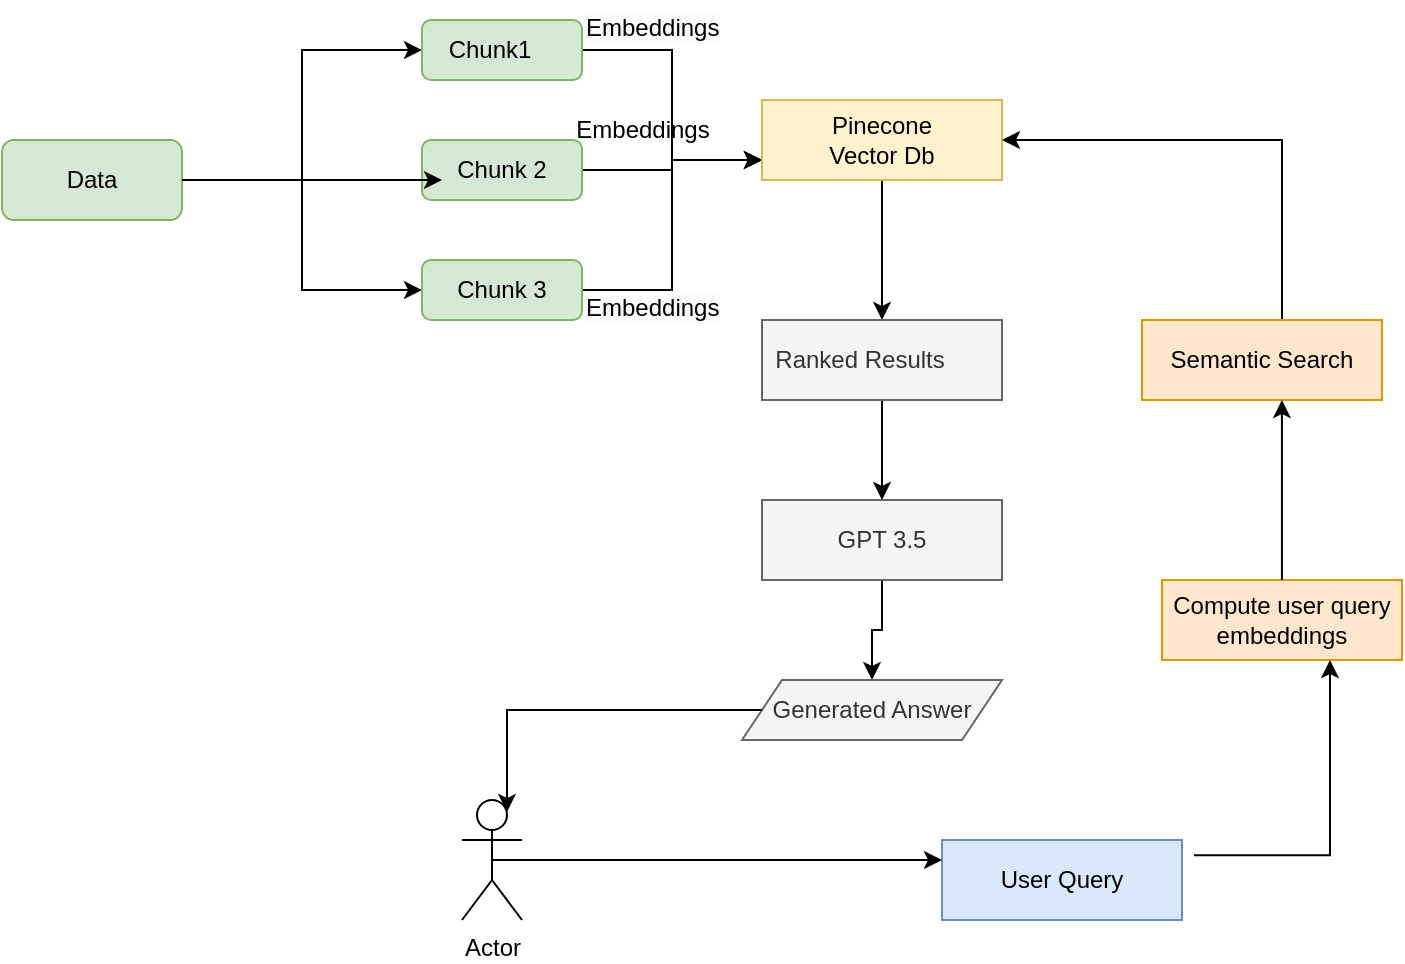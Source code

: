 <mxfile version="22.1.5" type="device">
  <diagram name="Page-1" id="hk7d32l5PmgcuQNbBxK9">
    <mxGraphModel dx="1050" dy="534" grid="1" gridSize="10" guides="1" tooltips="1" connect="1" arrows="1" fold="1" page="1" pageScale="1" pageWidth="850" pageHeight="1100" math="0" shadow="0">
      <root>
        <mxCell id="0" />
        <mxCell id="1" parent="0" />
        <mxCell id="U55zODKKsQIm6s94rYA2-24" style="edgeStyle=orthogonalEdgeStyle;rounded=0;orthogonalLoop=1;jettySize=auto;html=1;entryX=0;entryY=0.5;entryDx=0;entryDy=0;" edge="1" parent="1" source="U55zODKKsQIm6s94rYA2-1" target="U55zODKKsQIm6s94rYA2-2">
          <mxGeometry relative="1" as="geometry" />
        </mxCell>
        <mxCell id="U55zODKKsQIm6s94rYA2-25" style="edgeStyle=orthogonalEdgeStyle;rounded=0;orthogonalLoop=1;jettySize=auto;html=1;entryX=0;entryY=0.5;entryDx=0;entryDy=0;" edge="1" parent="1" source="U55zODKKsQIm6s94rYA2-1" target="U55zODKKsQIm6s94rYA2-4">
          <mxGeometry relative="1" as="geometry" />
        </mxCell>
        <mxCell id="U55zODKKsQIm6s94rYA2-1" value="Data" style="rounded=1;whiteSpace=wrap;html=1;fillColor=#d5e8d4;strokeColor=#82b366;" vertex="1" parent="1">
          <mxGeometry x="40" y="110" width="90" height="40" as="geometry" />
        </mxCell>
        <mxCell id="U55zODKKsQIm6s94rYA2-29" style="edgeStyle=orthogonalEdgeStyle;rounded=0;orthogonalLoop=1;jettySize=auto;html=1;entryX=0;entryY=0.75;entryDx=0;entryDy=0;" edge="1" parent="1" source="U55zODKKsQIm6s94rYA2-2" target="U55zODKKsQIm6s94rYA2-5">
          <mxGeometry relative="1" as="geometry" />
        </mxCell>
        <mxCell id="U55zODKKsQIm6s94rYA2-2" value="Chunk1&amp;nbsp;&lt;span style=&quot;white-space: pre;&quot;&gt;&#x9;&lt;/span&gt;" style="rounded=1;whiteSpace=wrap;html=1;fillColor=#d5e8d4;strokeColor=#82b366;" vertex="1" parent="1">
          <mxGeometry x="250" y="50" width="80" height="30" as="geometry" />
        </mxCell>
        <mxCell id="U55zODKKsQIm6s94rYA2-27" style="edgeStyle=orthogonalEdgeStyle;rounded=0;orthogonalLoop=1;jettySize=auto;html=1;entryX=0;entryY=0.75;entryDx=0;entryDy=0;" edge="1" parent="1" source="U55zODKKsQIm6s94rYA2-3" target="U55zODKKsQIm6s94rYA2-5">
          <mxGeometry relative="1" as="geometry" />
        </mxCell>
        <mxCell id="U55zODKKsQIm6s94rYA2-3" value="Chunk 2" style="rounded=1;whiteSpace=wrap;html=1;fillColor=#d5e8d4;strokeColor=#82b366;" vertex="1" parent="1">
          <mxGeometry x="250" y="110" width="80" height="30" as="geometry" />
        </mxCell>
        <mxCell id="U55zODKKsQIm6s94rYA2-28" style="edgeStyle=orthogonalEdgeStyle;rounded=0;orthogonalLoop=1;jettySize=auto;html=1;entryX=0;entryY=0.75;entryDx=0;entryDy=0;" edge="1" parent="1" source="U55zODKKsQIm6s94rYA2-4" target="U55zODKKsQIm6s94rYA2-5">
          <mxGeometry relative="1" as="geometry" />
        </mxCell>
        <mxCell id="U55zODKKsQIm6s94rYA2-4" value="Chunk 3" style="rounded=1;whiteSpace=wrap;html=1;fillColor=#d5e8d4;strokeColor=#82b366;" vertex="1" parent="1">
          <mxGeometry x="250" y="170" width="80" height="30" as="geometry" />
        </mxCell>
        <mxCell id="U55zODKKsQIm6s94rYA2-19" style="edgeStyle=orthogonalEdgeStyle;rounded=0;orthogonalLoop=1;jettySize=auto;html=1;entryX=0.5;entryY=0;entryDx=0;entryDy=0;" edge="1" parent="1" source="U55zODKKsQIm6s94rYA2-5" target="U55zODKKsQIm6s94rYA2-6">
          <mxGeometry relative="1" as="geometry" />
        </mxCell>
        <mxCell id="U55zODKKsQIm6s94rYA2-5" value="Pinecone&lt;br&gt;Vector Db" style="rounded=0;whiteSpace=wrap;html=1;fillColor=#fff2cc;strokeColor=#d6b656;" vertex="1" parent="1">
          <mxGeometry x="420" y="90" width="120" height="40" as="geometry" />
        </mxCell>
        <mxCell id="U55zODKKsQIm6s94rYA2-20" style="edgeStyle=orthogonalEdgeStyle;rounded=0;orthogonalLoop=1;jettySize=auto;html=1;entryX=0.5;entryY=0;entryDx=0;entryDy=0;" edge="1" parent="1" source="U55zODKKsQIm6s94rYA2-6" target="U55zODKKsQIm6s94rYA2-7">
          <mxGeometry relative="1" as="geometry" />
        </mxCell>
        <mxCell id="U55zODKKsQIm6s94rYA2-6" value="Ranked Results&lt;span style=&quot;white-space: pre;&quot;&gt;&#x9;&lt;/span&gt;" style="rounded=0;whiteSpace=wrap;html=1;fillColor=#f5f5f5;fontColor=#333333;strokeColor=#666666;" vertex="1" parent="1">
          <mxGeometry x="420" y="200" width="120" height="40" as="geometry" />
        </mxCell>
        <mxCell id="U55zODKKsQIm6s94rYA2-21" style="edgeStyle=orthogonalEdgeStyle;rounded=0;orthogonalLoop=1;jettySize=auto;html=1;" edge="1" parent="1" source="U55zODKKsQIm6s94rYA2-7" target="U55zODKKsQIm6s94rYA2-8">
          <mxGeometry relative="1" as="geometry" />
        </mxCell>
        <mxCell id="U55zODKKsQIm6s94rYA2-7" value="GPT 3.5" style="rounded=0;whiteSpace=wrap;html=1;fillColor=#f5f5f5;fontColor=#333333;strokeColor=#666666;" vertex="1" parent="1">
          <mxGeometry x="420" y="290" width="120" height="40" as="geometry" />
        </mxCell>
        <mxCell id="U55zODKKsQIm6s94rYA2-8" value="Generated Answer" style="shape=parallelogram;perimeter=parallelogramPerimeter;whiteSpace=wrap;html=1;fixedSize=1;fillColor=#f5f5f5;fontColor=#333333;strokeColor=#666666;" vertex="1" parent="1">
          <mxGeometry x="410" y="380" width="130" height="30" as="geometry" />
        </mxCell>
        <mxCell id="U55zODKKsQIm6s94rYA2-18" style="edgeStyle=orthogonalEdgeStyle;rounded=0;orthogonalLoop=1;jettySize=auto;html=1;entryX=1;entryY=0.5;entryDx=0;entryDy=0;" edge="1" parent="1" source="U55zODKKsQIm6s94rYA2-10" target="U55zODKKsQIm6s94rYA2-5">
          <mxGeometry relative="1" as="geometry">
            <Array as="points">
              <mxPoint x="680" y="110" />
            </Array>
          </mxGeometry>
        </mxCell>
        <mxCell id="U55zODKKsQIm6s94rYA2-10" value="Semantic Search" style="rounded=0;whiteSpace=wrap;html=1;fillColor=#ffe6cc;strokeColor=#d79b00;" vertex="1" parent="1">
          <mxGeometry x="610" y="200" width="120" height="40" as="geometry" />
        </mxCell>
        <mxCell id="U55zODKKsQIm6s94rYA2-11" value="Compute user query embeddings" style="rounded=0;whiteSpace=wrap;html=1;fillColor=#ffe6cc;strokeColor=#d79b00;" vertex="1" parent="1">
          <mxGeometry x="620" y="330" width="120" height="40" as="geometry" />
        </mxCell>
        <mxCell id="U55zODKKsQIm6s94rYA2-12" value="User Query" style="rounded=0;whiteSpace=wrap;html=1;fillColor=#dae8fc;strokeColor=#6c8ebf;" vertex="1" parent="1">
          <mxGeometry x="510" y="460" width="120" height="40" as="geometry" />
        </mxCell>
        <mxCell id="U55zODKKsQIm6s94rYA2-13" value="Actor" style="shape=umlActor;verticalLabelPosition=bottom;verticalAlign=top;html=1;outlineConnect=0;" vertex="1" parent="1">
          <mxGeometry x="270" y="440" width="30" height="60" as="geometry" />
        </mxCell>
        <mxCell id="U55zODKKsQIm6s94rYA2-15" value="" style="endArrow=classic;html=1;rounded=0;entryX=0;entryY=0.25;entryDx=0;entryDy=0;exitX=0.5;exitY=0.5;exitDx=0;exitDy=0;exitPerimeter=0;" edge="1" parent="1" source="U55zODKKsQIm6s94rYA2-13" target="U55zODKKsQIm6s94rYA2-12">
          <mxGeometry width="50" height="50" relative="1" as="geometry">
            <mxPoint x="400" y="300" as="sourcePoint" />
            <mxPoint x="450" y="250" as="targetPoint" />
            <Array as="points" />
          </mxGeometry>
        </mxCell>
        <mxCell id="U55zODKKsQIm6s94rYA2-16" style="edgeStyle=orthogonalEdgeStyle;rounded=0;orthogonalLoop=1;jettySize=auto;html=1;entryX=0.65;entryY=1.06;entryDx=0;entryDy=0;entryPerimeter=0;" edge="1" parent="1">
          <mxGeometry relative="1" as="geometry">
            <mxPoint x="636" y="467.6" as="sourcePoint" />
            <mxPoint x="704" y="370" as="targetPoint" />
            <Array as="points">
              <mxPoint x="704" y="467.6" />
            </Array>
          </mxGeometry>
        </mxCell>
        <mxCell id="U55zODKKsQIm6s94rYA2-17" style="edgeStyle=orthogonalEdgeStyle;rounded=0;orthogonalLoop=1;jettySize=auto;html=1;entryX=0.583;entryY=1;entryDx=0;entryDy=0;entryPerimeter=0;" edge="1" parent="1" source="U55zODKKsQIm6s94rYA2-11" target="U55zODKKsQIm6s94rYA2-10">
          <mxGeometry relative="1" as="geometry" />
        </mxCell>
        <mxCell id="U55zODKKsQIm6s94rYA2-22" style="edgeStyle=orthogonalEdgeStyle;rounded=0;orthogonalLoop=1;jettySize=auto;html=1;entryX=0.75;entryY=0.1;entryDx=0;entryDy=0;entryPerimeter=0;" edge="1" parent="1" source="U55zODKKsQIm6s94rYA2-8" target="U55zODKKsQIm6s94rYA2-13">
          <mxGeometry relative="1" as="geometry" />
        </mxCell>
        <mxCell id="U55zODKKsQIm6s94rYA2-23" style="edgeStyle=orthogonalEdgeStyle;rounded=0;orthogonalLoop=1;jettySize=auto;html=1;entryX=0.125;entryY=0.667;entryDx=0;entryDy=0;entryPerimeter=0;" edge="1" parent="1" source="U55zODKKsQIm6s94rYA2-1" target="U55zODKKsQIm6s94rYA2-3">
          <mxGeometry relative="1" as="geometry" />
        </mxCell>
        <mxCell id="U55zODKKsQIm6s94rYA2-30" value="Embeddings" style="text;html=1;align=center;verticalAlign=middle;resizable=0;points=[];autosize=1;strokeColor=none;fillColor=none;" vertex="1" parent="1">
          <mxGeometry x="315" y="90" width="90" height="30" as="geometry" />
        </mxCell>
        <mxCell id="U55zODKKsQIm6s94rYA2-31" value="&lt;span style=&quot;color: rgb(0, 0, 0); font-family: Helvetica; font-size: 12px; font-style: normal; font-variant-ligatures: normal; font-variant-caps: normal; font-weight: 400; letter-spacing: normal; orphans: 2; text-align: center; text-indent: 0px; text-transform: none; widows: 2; word-spacing: 0px; -webkit-text-stroke-width: 0px; background-color: rgb(251, 251, 251); text-decoration-thickness: initial; text-decoration-style: initial; text-decoration-color: initial; float: none; display: inline !important;&quot;&gt;Embeddings&lt;/span&gt;" style="text;whiteSpace=wrap;html=1;" vertex="1" parent="1">
          <mxGeometry x="330" y="40" width="100" height="40" as="geometry" />
        </mxCell>
        <mxCell id="U55zODKKsQIm6s94rYA2-32" value="&lt;span style=&quot;color: rgb(0, 0, 0); font-family: Helvetica; font-size: 12px; font-style: normal; font-variant-ligatures: normal; font-variant-caps: normal; font-weight: 400; letter-spacing: normal; orphans: 2; text-align: center; text-indent: 0px; text-transform: none; widows: 2; word-spacing: 0px; -webkit-text-stroke-width: 0px; background-color: rgb(251, 251, 251); text-decoration-thickness: initial; text-decoration-style: initial; text-decoration-color: initial; float: none; display: inline !important;&quot;&gt;Embeddings&lt;/span&gt;" style="text;whiteSpace=wrap;html=1;" vertex="1" parent="1">
          <mxGeometry x="330" y="180" width="100" height="40" as="geometry" />
        </mxCell>
      </root>
    </mxGraphModel>
  </diagram>
</mxfile>

